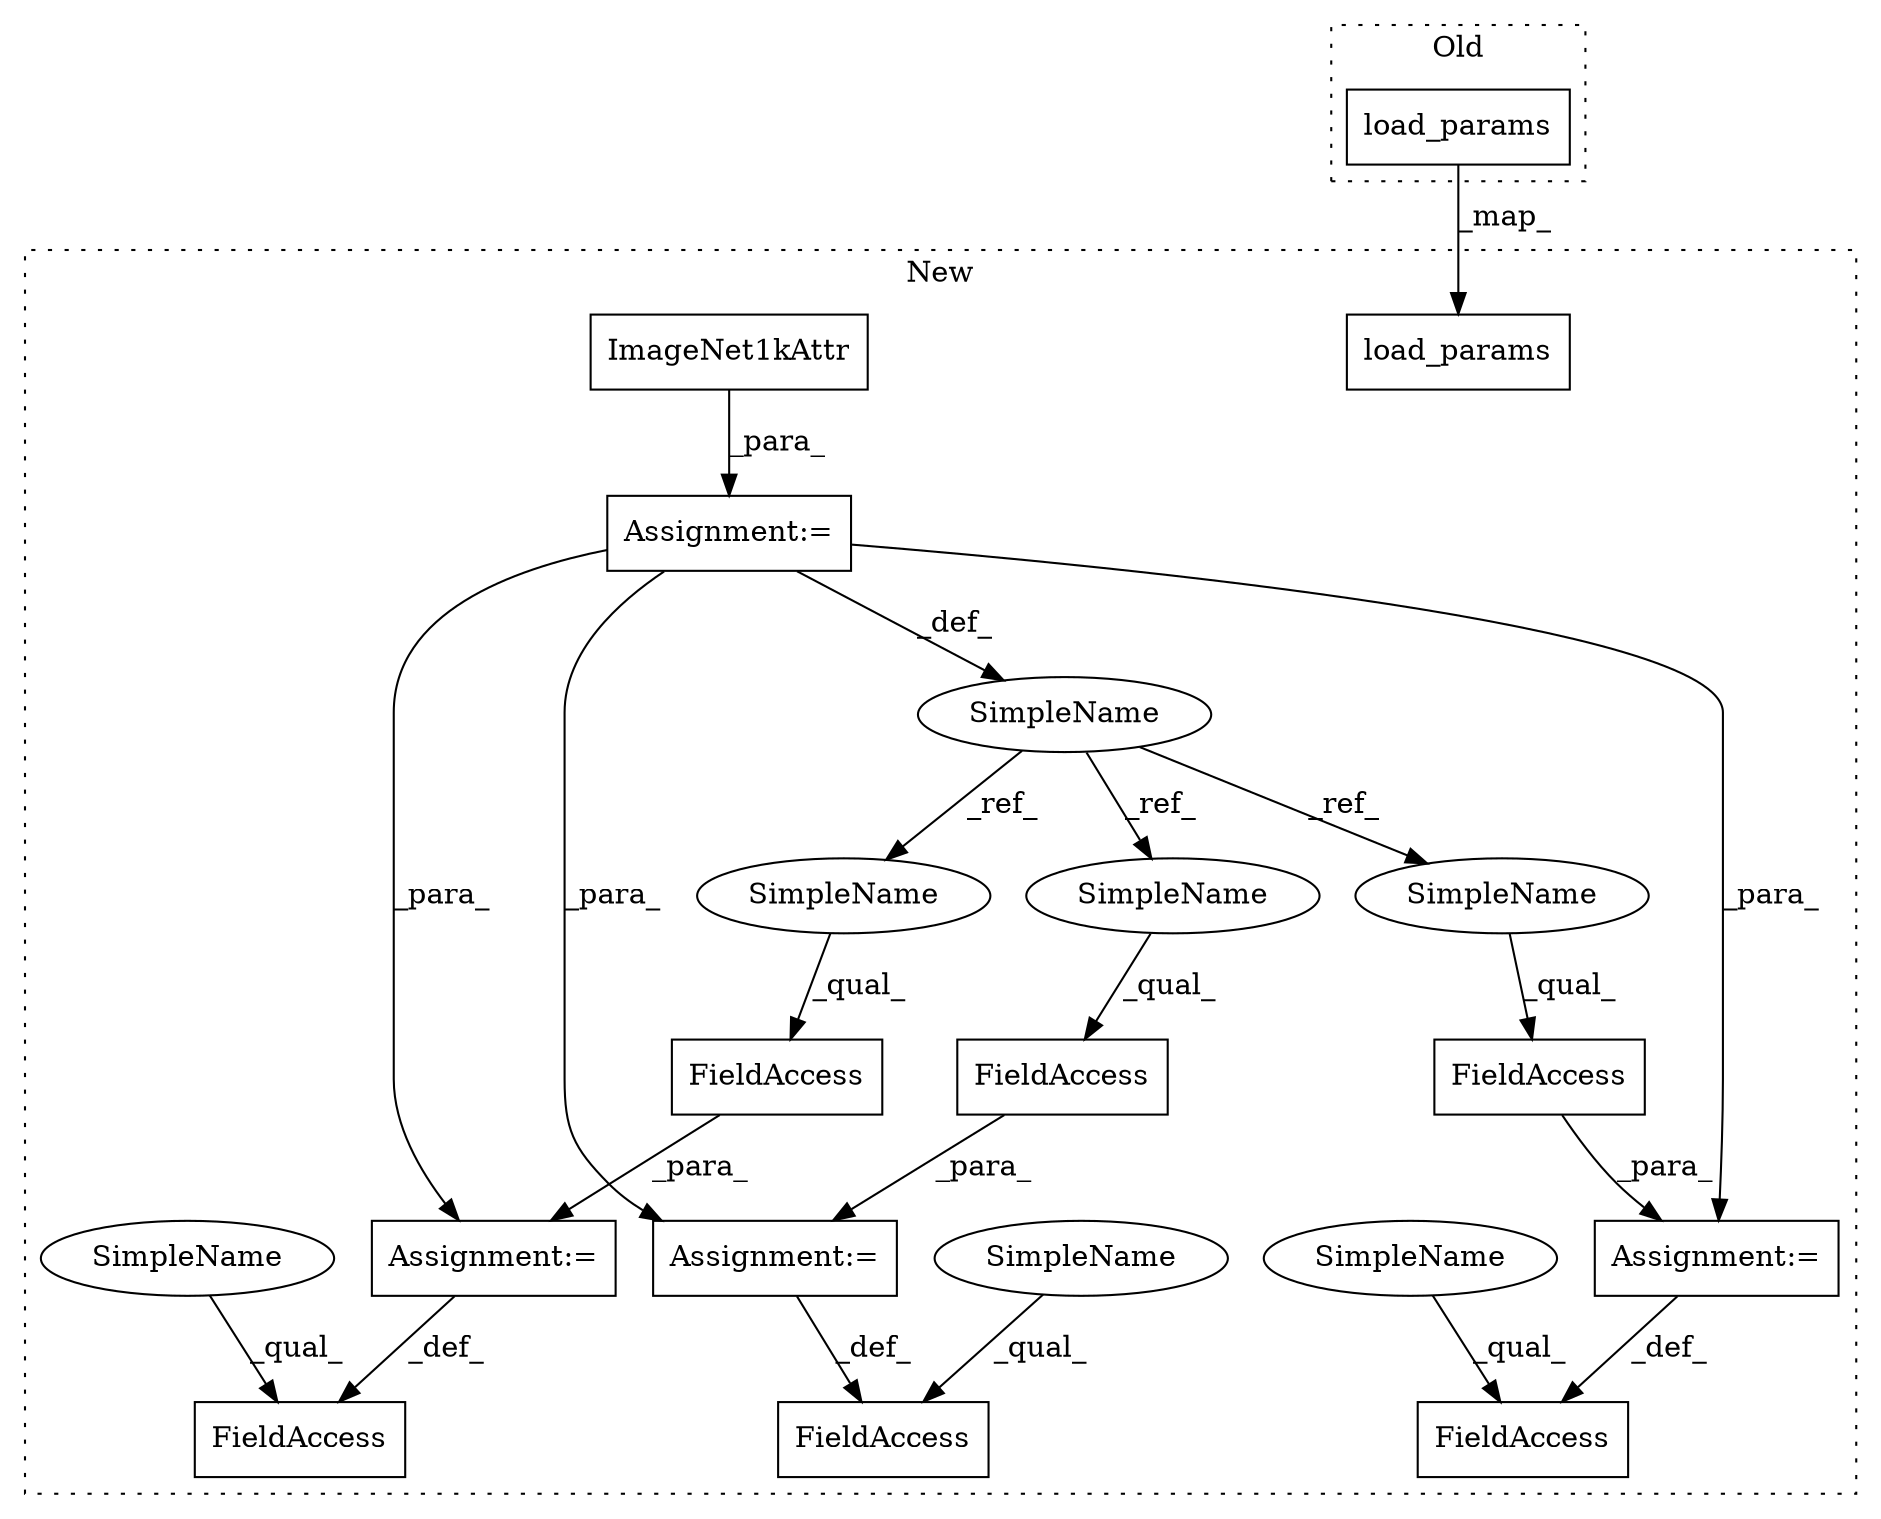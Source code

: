 digraph G {
subgraph cluster0 {
1 [label="load_params" a="32" s="12339,12430" l="12,1" shape="box"];
label = "Old";
style="dotted";
}
subgraph cluster1 {
2 [label="load_params" a="32" s="15276,15367" l="12,1" shape="box"];
3 [label="FieldAccess" a="22" s="15407" l="12" shape="box"];
4 [label="ImageNet1kAttr" a="32" s="15383" l="16" shape="box"];
5 [label="FieldAccess" a="22" s="15420" l="13" shape="box"];
6 [label="SimpleName" a="42" s="15376" l="6" shape="ellipse"];
7 [label="FieldAccess" a="22" s="15496" l="19" shape="box"];
8 [label="FieldAccess" a="22" s="15455" l="14" shape="box"];
9 [label="FieldAccess" a="22" s="15477" l="18" shape="box"];
10 [label="FieldAccess" a="22" s="15441" l="13" shape="box"];
11 [label="Assignment:=" a="7" s="15382" l="1" shape="box"];
12 [label="Assignment:=" a="7" s="15419" l="1" shape="box"];
13 [label="Assignment:=" a="7" s="15454" l="1" shape="box"];
14 [label="Assignment:=" a="7" s="15495" l="1" shape="box"];
15 [label="SimpleName" a="42" s="15477" l="5" shape="ellipse"];
16 [label="SimpleName" a="42" s="15441" l="5" shape="ellipse"];
17 [label="SimpleName" a="42" s="15407" l="5" shape="ellipse"];
18 [label="SimpleName" a="42" s="15496" l="6" shape="ellipse"];
19 [label="SimpleName" a="42" s="15420" l="6" shape="ellipse"];
20 [label="SimpleName" a="42" s="15455" l="6" shape="ellipse"];
label = "New";
style="dotted";
}
1 -> 2 [label="_map_"];
4 -> 11 [label="_para_"];
5 -> 12 [label="_para_"];
6 -> 19 [label="_ref_"];
6 -> 18 [label="_ref_"];
6 -> 20 [label="_ref_"];
7 -> 14 [label="_para_"];
8 -> 13 [label="_para_"];
11 -> 14 [label="_para_"];
11 -> 12 [label="_para_"];
11 -> 6 [label="_def_"];
11 -> 13 [label="_para_"];
12 -> 3 [label="_def_"];
13 -> 10 [label="_def_"];
14 -> 9 [label="_def_"];
15 -> 9 [label="_qual_"];
16 -> 10 [label="_qual_"];
17 -> 3 [label="_qual_"];
18 -> 7 [label="_qual_"];
19 -> 5 [label="_qual_"];
20 -> 8 [label="_qual_"];
}
